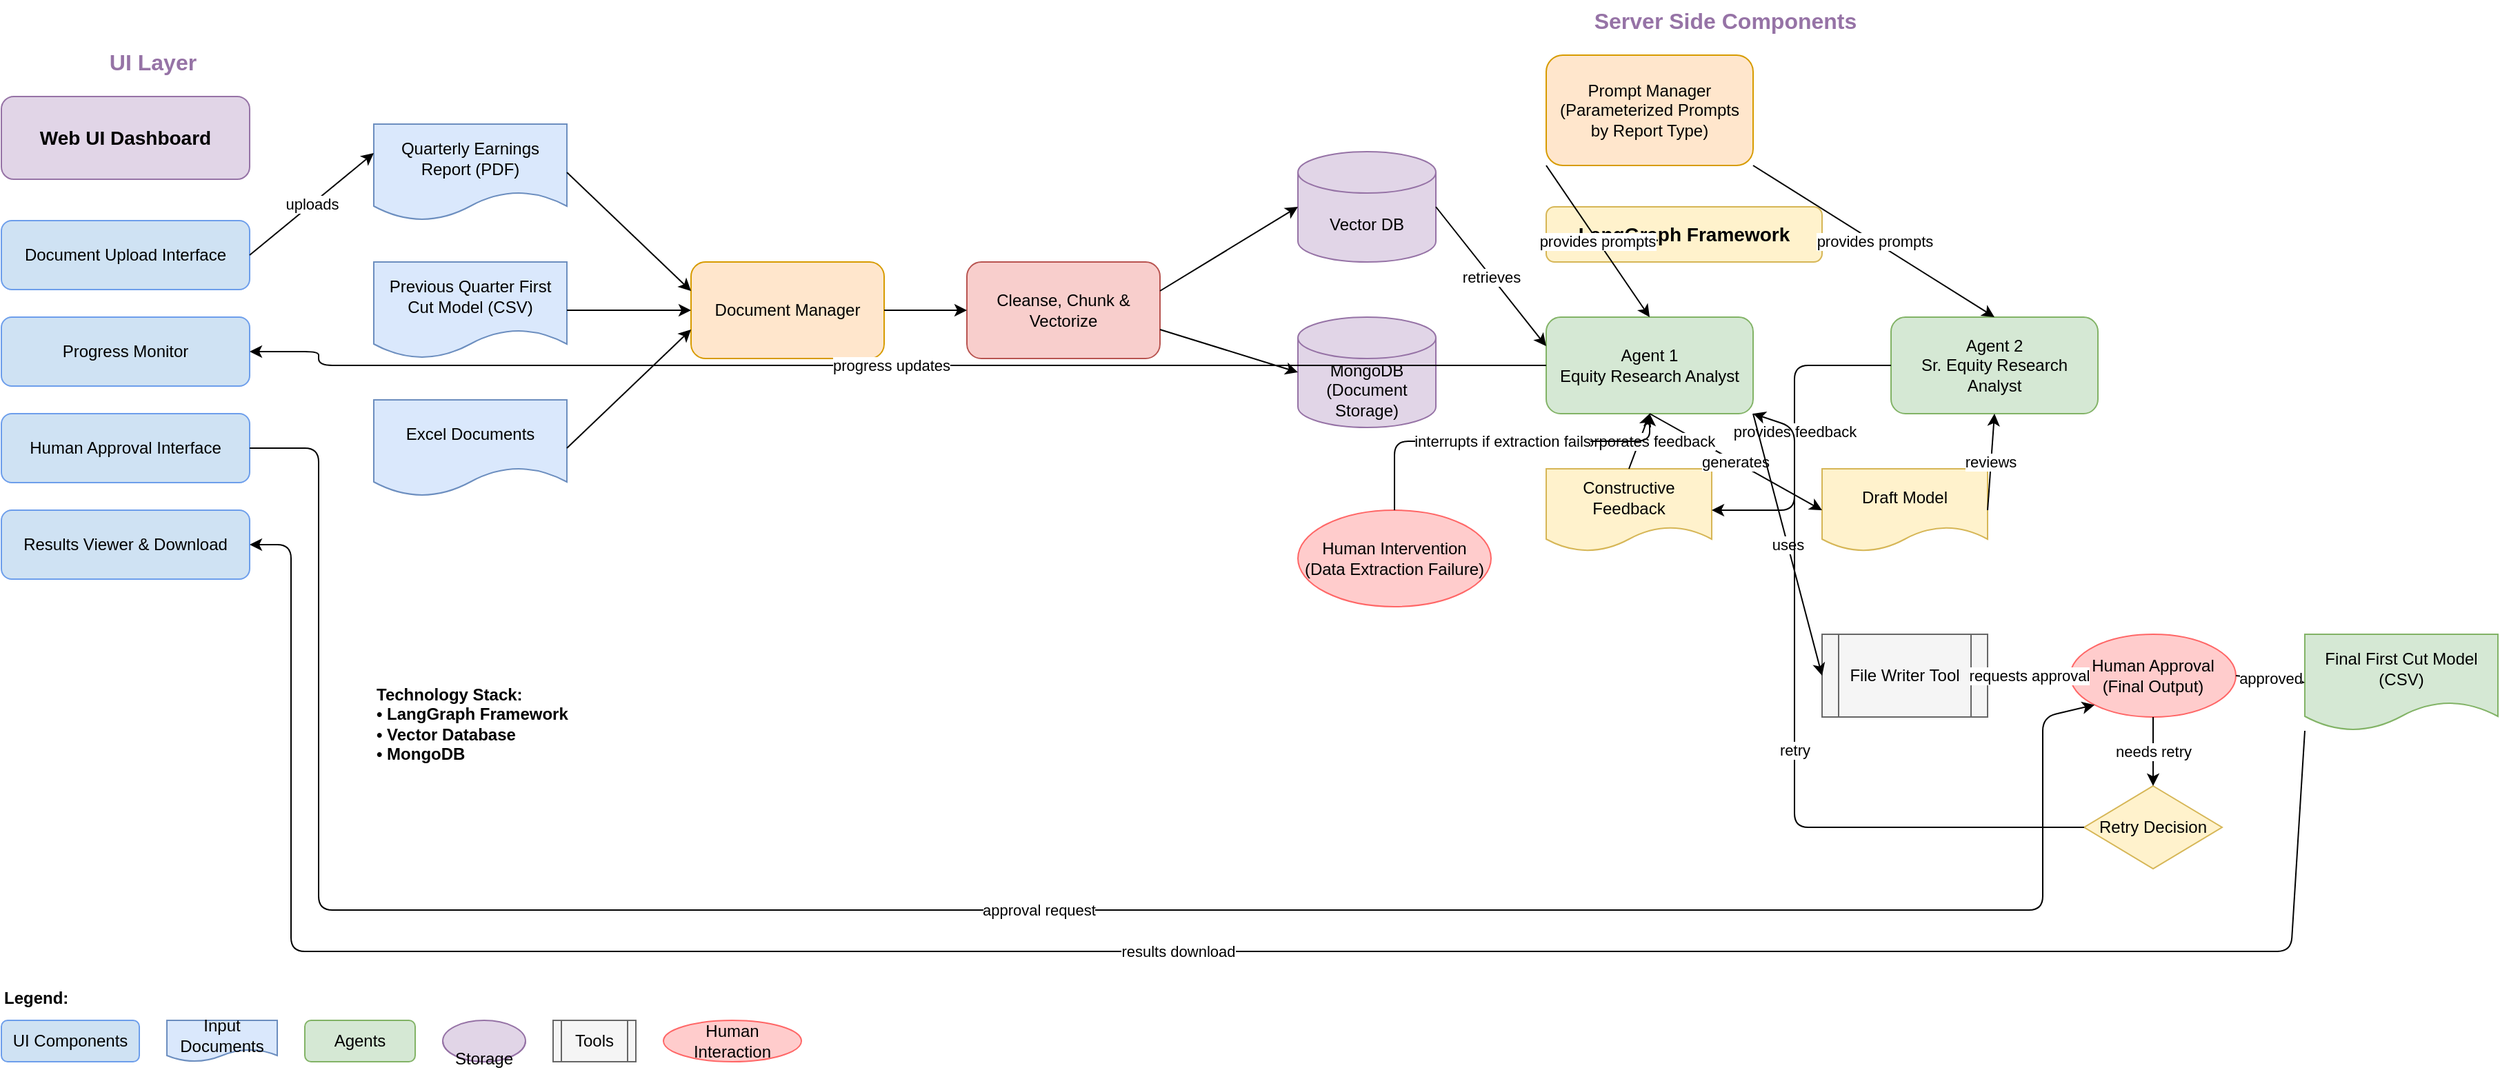 <mxfile>
    <diagram id="ComponentLevelDiagram" name="Multi-Agent AI System">
        <mxGraphModel dx="1500" dy="900" grid="1" gridSize="10" guides="1" tooltips="1" connect="1" arrows="1" fold="1" page="1" pageScale="1" pageWidth="1600" pageHeight="1200" math="0" shadow="0">
            <root>
                <mxCell id="0"/>
                <mxCell id="1" parent="0"/>
                  <!-- UI Layer -->
                <mxCell id="2" value="Web UI Dashboard" style="rounded=1;whiteSpace=wrap;html=1;fillColor=#e1d5e7;strokeColor=#9673a6;fontSize=14;fontStyle=1;" vertex="1" parent="1">
                    <mxGeometry x="50" y="80" width="180" height="60" as="geometry"/>
                </mxCell>
                
                <mxCell id="3" value="Document Upload Interface" style="rounded=1;whiteSpace=wrap;html=1;fillColor=#cfe2f3;strokeColor=#6d9eeb;" vertex="1" parent="1">
                    <mxGeometry x="50" y="170" width="180" height="50" as="geometry"/>
                </mxCell>
                
                <mxCell id="4" value="Progress Monitor" style="rounded=1;whiteSpace=wrap;html=1;fillColor=#cfe2f3;strokeColor=#6d9eeb;" vertex="1" parent="1">
                    <mxGeometry x="50" y="240" width="180" height="50" as="geometry"/>
                </mxCell>
                
                <mxCell id="5" value="Human Approval Interface" style="rounded=1;whiteSpace=wrap;html=1;fillColor=#cfe2f3;strokeColor=#6d9eeb;" vertex="1" parent="1">
                    <mxGeometry x="50" y="310" width="180" height="50" as="geometry"/>
                </mxCell>
                
                <mxCell id="6" value="Results Viewer &amp; Download" style="rounded=1;whiteSpace=wrap;html=1;fillColor=#cfe2f3;strokeColor=#6d9eeb;" vertex="1" parent="1">
                    <mxGeometry x="50" y="380" width="180" height="50" as="geometry"/>
                </mxCell>
                
                <!-- Input Documents -->
                <mxCell id="7" value="Quarterly Earnings Report (PDF)" style="shape=document;whiteSpace=wrap;html=1;boundedLbl=1;fillColor=#dae8fc;strokeColor=#6c8ebf;" vertex="1" parent="1">
                    <mxGeometry x="320" y="100" width="140" height="70" as="geometry"/>
                </mxCell>
                
                <mxCell id="8" value="Previous Quarter First Cut Model (CSV)" style="shape=document;whiteSpace=wrap;html=1;boundedLbl=1;fillColor=#dae8fc;strokeColor=#6c8ebf;" vertex="1" parent="1">
                    <mxGeometry x="320" y="200" width="140" height="70" as="geometry"/>
                </mxCell>
                
                <mxCell id="9" value="Excel Documents" style="shape=document;whiteSpace=wrap;html=1;boundedLbl=1;fillColor=#dae8fc;strokeColor=#6c8ebf;" vertex="1" parent="1">
                    <mxGeometry x="320" y="300" width="140" height="70" as="geometry"/>
                </mxCell>
                
                <!-- Document Manager -->
                <mxCell id="10" value="Document Manager" style="rounded=1;whiteSpace=wrap;html=1;fillColor=#ffe6cc;strokeColor=#d79b00;" vertex="1" parent="1">
                    <mxGeometry x="550" y="200" width="140" height="70" as="geometry"/>
                </mxCell>
                
                <!-- Cleanse & Chunk Process -->
                <mxCell id="11" value="Cleanse, Chunk &amp; Vectorize" style="rounded=1;whiteSpace=wrap;html=1;fillColor=#f8cecc;strokeColor=#b85450;" vertex="1" parent="1">
                    <mxGeometry x="750" y="200" width="140" height="70" as="geometry"/>
                </mxCell>
                
                <!-- Storage Components -->
                <mxCell id="12" value="Vector DB" style="shape=cylinder3;whiteSpace=wrap;html=1;boundedLbl=1;backgroundOutline=1;size=15;fillColor=#e1d5e7;strokeColor=#9673a6;" vertex="1" parent="1">
                    <mxGeometry x="990" y="120" width="100" height="80" as="geometry"/>
                </mxCell>
                
                <mxCell id="13" value="MongoDB&#10;(Document Storage)" style="shape=cylinder3;whiteSpace=wrap;html=1;boundedLbl=1;backgroundOutline=1;size=15;fillColor=#e1d5e7;strokeColor=#9673a6;" vertex="1" parent="1">
                    <mxGeometry x="990" y="240" width="100" height="80" as="geometry"/>
                </mxCell>
                
                <!-- Prompt Manager -->
                <mxCell id="14" value="Prompt Manager&#10;(Parameterized Prompts&#10;by Report Type)" style="rounded=1;whiteSpace=wrap;html=1;fillColor=#ffe6cc;strokeColor=#d79b00;" vertex="1" parent="1">
                    <mxGeometry x="1170" y="50" width="150" height="80" as="geometry"/>
                </mxCell>
                
                <!-- LangGraph Framework -->
                <mxCell id="15" value="LangGraph Framework" style="rounded=1;whiteSpace=wrap;html=1;fillColor=#fff2cc;strokeColor=#d6b656;fontSize=14;fontStyle=1;" vertex="1" parent="1">
                    <mxGeometry x="1170" y="160" width="200" height="40" as="geometry"/>
                </mxCell>
                
                <!-- Agent 1 -->
                <mxCell id="16" value="Agent 1&#10;Equity Research Analyst" style="rounded=1;whiteSpace=wrap;html=1;fillColor=#d5e8d4;strokeColor=#82b366;" vertex="1" parent="1">
                    <mxGeometry x="1170" y="240" width="150" height="70" as="geometry"/>
                </mxCell>
                
                <!-- Agent 2 -->
                <mxCell id="17" value="Agent 2&#10;Sr. Equity Research Analyst" style="rounded=1;whiteSpace=wrap;html=1;fillColor=#d5e8d4;strokeColor=#82b366;" vertex="1" parent="1">
                    <mxGeometry x="1420" y="240" width="150" height="70" as="geometry"/>
                </mxCell>
                
                <!-- Draft Model -->
                <mxCell id="18" value="Draft Model" style="shape=document;whiteSpace=wrap;html=1;boundedLbl=1;fillColor=#fff2cc;strokeColor=#d6b656;" vertex="1" parent="1">
                    <mxGeometry x="1370" y="350" width="120" height="60" as="geometry"/>
                </mxCell>
                
                <!-- Constructive Feedback -->
                <mxCell id="19" value="Constructive Feedback" style="shape=document;whiteSpace=wrap;html=1;boundedLbl=1;fillColor=#fff2cc;strokeColor=#d6b656;" vertex="1" parent="1">
                    <mxGeometry x="1170" y="350" width="120" height="60" as="geometry"/>
                </mxCell>
                
                <!-- File Writer Tool -->
                <mxCell id="20" value="File Writer Tool" style="shape=process;whiteSpace=wrap;html=1;backgroundOutline=1;fillColor=#f5f5f5;strokeColor=#666666;" vertex="1" parent="1">
                    <mxGeometry x="1370" y="470" width="120" height="60" as="geometry"/>
                </mxCell>
                
                <!-- Human Interaction Points -->
                <mxCell id="21" value="Human Intervention&#10;(Data Extraction Failure)" style="ellipse;whiteSpace=wrap;html=1;fillColor=#ffcccc;strokeColor=#ff6666;" vertex="1" parent="1">
                    <mxGeometry x="990" y="380" width="140" height="70" as="geometry"/>
                </mxCell>
                
                <mxCell id="22" value="Human Approval&#10;(Final Output)" style="ellipse;whiteSpace=wrap;html=1;fillColor=#ffcccc;strokeColor=#ff6666;" vertex="1" parent="1">
                    <mxGeometry x="1550" y="470" width="120" height="60" as="geometry"/>
                </mxCell>
                
                <!-- Final Output -->
                <mxCell id="23" value="Final First Cut Model (CSV)" style="shape=document;whiteSpace=wrap;html=1;boundedLbl=1;fillColor=#d5e8d4;strokeColor=#82b366;" vertex="1" parent="1">
                    <mxGeometry x="1720" y="470" width="140" height="70" as="geometry"/>
                </mxCell>
                
                <!-- Retry Decision -->
                <mxCell id="24" value="Retry Decision" style="rhombus;whiteSpace=wrap;html=1;fillColor=#fff2cc;strokeColor=#d6b656;" vertex="1" parent="1">
                    <mxGeometry x="1560" y="580" width="100" height="60" as="geometry"/>
                </mxCell>
                  <!-- Flow Arrows -->
                <!-- UI to Input Documents -->
                <mxCell id="25" value="uploads" style="endArrow=classic;html=1;exitX=1;exitY=0.5;exitDx=0;exitDy=0;entryX=0;entryY=0.3;entryDx=0;entryDy=0;" edge="1" parent="1" source="3" target="7">
                    <mxGeometry width="50" height="50" relative="1" as="geometry">
                        <mxPoint x="240" y="195" as="sourcePoint"/>
                        <mxPoint x="320" y="135" as="targetPoint"/>
                    </mxGeometry>
                </mxCell>
                
                <!-- Input to Document Manager -->
                <mxCell id="26" value="" style="endArrow=classic;html=1;exitX=1;exitY=0.5;exitDx=0;exitDy=0;entryX=0;entryY=0.3;entryDx=0;entryDy=0;" edge="1" parent="1" source="7" target="10">
                    <mxGeometry width="50" height="50" relative="1" as="geometry">
                        <mxPoint x="470" y="135" as="sourcePoint"/>
                        <mxPoint x="550" y="220" as="targetPoint"/>
                    </mxGeometry>
                </mxCell>
                
                <mxCell id="27" value="" style="endArrow=classic;html=1;exitX=1;exitY=0.5;exitDx=0;exitDy=0;entryX=0;entryY=0.5;entryDx=0;entryDy=0;" edge="1" parent="1" source="8" target="10">
                    <mxGeometry width="50" height="50" relative="1" as="geometry">
                        <mxPoint x="470" y="235" as="sourcePoint"/>
                        <mxPoint x="550" y="235" as="targetPoint"/>
                    </mxGeometry>
                </mxCell>
                
                <mxCell id="28" value="" style="endArrow=classic;html=1;exitX=1;exitY=0.5;exitDx=0;exitDy=0;entryX=0;entryY=0.7;entryDx=0;entryDy=0;" edge="1" parent="1" source="9" target="10">
                    <mxGeometry width="50" height="50" relative="1" as="geometry">
                        <mxPoint x="470" y="335" as="sourcePoint"/>
                        <mxPoint x="550" y="249" as="targetPoint"/>
                    </mxGeometry>
                </mxCell>
                
                <!-- Document Manager to Cleanse & Chunk -->
                <mxCell id="29" value="" style="endArrow=classic;html=1;exitX=1;exitY=0.5;exitDx=0;exitDy=0;entryX=0;entryY=0.5;entryDx=0;entryDy=0;" edge="1" parent="1" source="10" target="11">
                    <mxGeometry width="50" height="50" relative="1" as="geometry">
                        <mxPoint x="700" y="235" as="sourcePoint"/>
                        <mxPoint x="750" y="235" as="targetPoint"/>
                    </mxGeometry>
                </mxCell>
                
                <!-- Cleanse & Chunk to Storage -->
                <mxCell id="30" value="" style="endArrow=classic;html=1;exitX=1;exitY=0.3;exitDx=0;exitDy=0;entryX=0;entryY=0.5;entryDx=0;entryDy=0;" edge="1" parent="1" source="11" target="12">
                    <mxGeometry width="50" height="50" relative="1" as="geometry">
                        <mxPoint x="900" y="221" as="sourcePoint"/>
                        <mxPoint x="990" y="160" as="targetPoint"/>
                    </mxGeometry>
                </mxCell>
                
                <mxCell id="31" value="" style="endArrow=classic;html=1;exitX=1;exitY=0.7;exitDx=0;exitDy=0;entryX=0;entryY=0.5;entryDx=0;entryDy=0;" edge="1" parent="1" source="11" target="13">
                    <mxGeometry width="50" height="50" relative="1" as="geometry">
                        <mxPoint x="900" y="249" as="sourcePoint"/>
                        <mxPoint x="990" y="280" as="targetPoint"/>
                    </mxGeometry>
                </mxCell>
                
                <!-- Vector DB to Agent 1 -->
                <mxCell id="32" value="retrieves" style="endArrow=classic;html=1;exitX=1;exitY=0.5;exitDx=0;exitDy=0;entryX=0;entryY=0.3;entryDx=0;entryDy=0;" edge="1" parent="1" source="12" target="16">
                    <mxGeometry width="50" height="50" relative="1" as="geometry">
                        <mxPoint x="1100" y="160" as="sourcePoint"/>
                        <mxPoint x="1170" y="261" as="targetPoint"/>
                    </mxGeometry>
                </mxCell>
                
                <!-- Prompt Manager to Agents -->
                <mxCell id="33" value="provides prompts" style="endArrow=classic;html=1;exitX=0;exitY=1;exitDx=0;exitDy=0;entryX=0.5;entryY=0;entryDx=0;entryDy=0;" edge="1" parent="1" source="14" target="16">
                    <mxGeometry width="50" height="50" relative="1" as="geometry">
                        <mxPoint x="1170" y="140" as="sourcePoint"/>
                        <mxPoint x="1245" y="240" as="targetPoint"/>
                    </mxGeometry>
                </mxCell>
                
                <mxCell id="34" value="provides prompts" style="endArrow=classic;html=1;exitX=1;exitY=1;exitDx=0;exitDy=0;entryX=0.5;entryY=0;entryDx=0;entryDy=0;" edge="1" parent="1" source="14" target="17">
                    <mxGeometry width="50" height="50" relative="1" as="geometry">
                        <mxPoint x="1330" y="140" as="sourcePoint"/>
                        <mxPoint x="1495" y="240" as="targetPoint"/>
                    </mxGeometry>
                </mxCell>
                
                <!-- Agent 1 to Draft Model -->
                <mxCell id="35" value="generates" style="endArrow=classic;html=1;exitX=0.5;exitY=1;exitDx=0;exitDy=0;entryX=0;entryY=0.5;entryDx=0;entryDy=0;" edge="1" parent="1" source="16" target="18">
                    <mxGeometry width="50" height="50" relative="1" as="geometry">
                        <mxPoint x="1245" y="320" as="sourcePoint"/>
                        <mxPoint x="1370" y="380" as="targetPoint"/>
                    </mxGeometry>
                </mxCell>
                
                <!-- Draft Model to Agent 2 -->
                <mxCell id="36" value="reviews" style="endArrow=classic;html=1;exitX=1;exitY=0.5;exitDx=0;exitDy=0;entryX=0.5;entryY=1;entryDx=0;entryDy=0;" edge="1" parent="1" source="18" target="17">
                    <mxGeometry width="50" height="50" relative="1" as="geometry">
                        <mxPoint x="1500" y="380" as="sourcePoint"/>
                        <mxPoint x="1495" y="320" as="targetPoint"/>
                    </mxGeometry>
                </mxCell>
                
                <!-- Agent 2 to Feedback -->
                <mxCell id="37" value="provides feedback" style="endArrow=classic;html=1;exitX=0;exitY=0.5;exitDx=0;exitDy=0;entryX=1;entryY=0.5;entryDx=0;entryDy=0;" edge="1" parent="1" source="17" target="19">
                    <mxGeometry width="50" height="50" relative="1" as="geometry">
                        <mxPoint x="1410" y="275" as="sourcePoint"/>
                        <mxPoint x="1300" y="380" as="targetPoint"/>
                        <Array as="points">
                            <mxPoint x="1350" y="275"/>
                            <mxPoint x="1350" y="380"/>
                        </Array>
                    </mxGeometry>
                </mxCell>
                
                <!-- Feedback to Agent 1 -->
                <mxCell id="38" value="incorporates feedback" style="endArrow=classic;html=1;exitX=0.5;exitY=0;exitDx=0;exitDy=0;entryX=0.5;entryY=1;entryDx=0;entryDy=0;" edge="1" parent="1" source="19" target="16">
                    <mxGeometry width="50" height="50" relative="1" as="geometry">
                        <mxPoint x="1230" y="340" as="sourcePoint"/>
                        <mxPoint x="1245" y="320" as="targetPoint"/>
                    </mxGeometry>
                </mxCell>
                
                <!-- Agent 1 to File Writer Tool -->
                <mxCell id="39" value="uses" style="endArrow=classic;html=1;exitX=1;exitY=1;exitDx=0;exitDy=0;entryX=0;entryY=0.5;entryDx=0;entryDy=0;" edge="1" parent="1" source="16" target="20">
                    <mxGeometry width="50" height="50" relative="1" as="geometry">
                        <mxPoint x="1330" y="320" as="sourcePoint"/>
                        <mxPoint x="1370" y="500" as="targetPoint"/>
                    </mxGeometry>
                </mxCell>
                
                <!-- File Writer to Human Approval -->
                <mxCell id="40" value="requests approval" style="endArrow=classic;html=1;exitX=1;exitY=0.5;exitDx=0;exitDy=0;entryX=0;entryY=0.5;entryDx=0;entryDy=0;" edge="1" parent="1" source="20" target="22">
                    <mxGeometry width="50" height="50" relative="1" as="geometry">
                        <mxPoint x="1500" y="500" as="sourcePoint"/>
                        <mxPoint x="1550" y="500" as="targetPoint"/>
                    </mxGeometry>
                </mxCell>
                
                <!-- Human Approval to Final Output -->
                <mxCell id="41" value="approved" style="endArrow=classic;html=1;exitX=1;exitY=0.5;exitDx=0;exitDy=0;entryX=0;entryY=0.5;entryDx=0;entryDy=0;" edge="1" parent="1" source="22" target="23">
                    <mxGeometry width="50" height="50" relative="1" as="geometry">
                        <mxPoint x="1680" y="500" as="sourcePoint"/>
                        <mxPoint x="1720" y="505" as="targetPoint"/>
                    </mxGeometry>
                </mxCell>
                
                <!-- Human Approval to Retry Decision -->
                <mxCell id="42" value="needs retry" style="endArrow=classic;html=1;exitX=0.5;exitY=1;exitDx=0;exitDy=0;entryX=0.5;entryY=0;entryDx=0;entryDy=0;" edge="1" parent="1" source="22" target="24">
                    <mxGeometry width="50" height="50" relative="1" as="geometry">
                        <mxPoint x="1610" y="540" as="sourcePoint"/>
                        <mxPoint x="1610" y="580" as="targetPoint"/>
                    </mxGeometry>
                </mxCell>
                
                <!-- Retry back to Agent 1 -->
                <mxCell id="43" value="retry" style="endArrow=classic;html=1;exitX=0;exitY=0.5;exitDx=0;exitDy=0;entryX=1;entryY=1;entryDx=0;entryDy=0;" edge="1" parent="1" source="24" target="16">
                    <mxGeometry width="50" height="50" relative="1" as="geometry">
                        <mxPoint x="1550" y="610" as="sourcePoint"/>
                        <mxPoint x="1330" y="320" as="targetPoint"/>
                        <Array as="points">
                            <mxPoint x="1470" y="610"/>
                            <mxPoint x="1350" y="610"/>
                            <mxPoint x="1350" y="320"/>
                        </Array>
                    </mxGeometry>
                </mxCell>
                
                <!-- Human Intervention Connection -->
                <mxCell id="44" value="interrupts if extraction fails" style="endArrow=classic;html=1;exitX=0.5;exitY=0;exitDx=0;exitDy=0;entryX=0.5;entryY=1;entryDx=0;entryDy=0;" edge="1" parent="1" source="21" target="16">
                    <mxGeometry width="50" height="50" relative="1" as="geometry">
                        <mxPoint x="1060" y="370" as="sourcePoint"/>
                        <mxPoint x="1245" y="320" as="targetPoint"/>
                        <Array as="points">
                            <mxPoint x="1060" y="330"/>
                            <mxPoint x="1245" y="330"/>
                        </Array>
                    </mxGeometry>
                </mxCell>
                
                <!-- Progress Updates to UI -->
                <mxCell id="45" value="progress updates" style="endArrow=classic;html=1;exitX=0;exitY=0.5;exitDx=0;exitDy=0;entryX=1;entryY=0.5;entryDx=0;entryDy=0;" edge="1" parent="1" source="16" target="4">
                    <mxGeometry width="50" height="50" relative="1" as="geometry">
                        <mxPoint x="1160" y="275" as="sourcePoint"/>
                        <mxPoint x="240" y="265" as="targetPoint"/>
                        <Array as="points">
                            <mxPoint x="280" y="275"/>
                            <mxPoint x="280" y="265"/>
                        </Array>
                    </mxGeometry>
                </mxCell>
                
                <!-- Human Approval from UI -->
                <mxCell id="46" value="approval request" style="endArrow=classic;html=1;exitX=1;exitY=0.5;exitDx=0;exitDy=0;entryX=0;entryY=1;entryDx=0;entryDy=0;" edge="1" parent="1" source="5" target="22">
                    <mxGeometry width="50" height="50" relative="1" as="geometry">
                        <mxPoint x="240" y="335" as="sourcePoint"/>
                        <mxPoint x="1540" y="540" as="targetPoint"/>
                        <Array as="points">
                            <mxPoint x="280" y="335"/>
                            <mxPoint x="280" y="670"/>
                            <mxPoint x="1530" y="670"/>
                            <mxPoint x="1530" y="530"/>
                        </Array>
                    </mxGeometry>
                </mxCell>
                
                <!-- Final Results to UI -->
                <mxCell id="47" value="results download" style="endArrow=classic;html=1;exitX=0;exitY=1;exitDx=0;exitDy=0;entryX=1;entryY=0.5;entryDx=0;entryDy=0;" edge="1" parent="1" source="23" target="6">
                    <mxGeometry width="50" height="50" relative="1" as="geometry">
                        <mxPoint x="1710" y="550" as="sourcePoint"/>
                        <mxPoint x="240" y="405" as="targetPoint"/>
                        <Array as="points">
                            <mxPoint x="1710" y="700"/>
                            <mxPoint x="260" y="700"/>
                            <mxPoint x="260" y="405"/>
                        </Array>
                    </mxGeometry>
                </mxCell>
                  <!-- Technology Stack Label -->
                <mxCell id="48" value="Technology Stack:&#10;• LangGraph Framework&#10;• Vector Database&#10;• MongoDB" style="text;html=1;strokeColor=none;fillColor=none;align=left;verticalAlign=top;whiteSpace=wrap;rounded=0;fontSize=12;fontStyle=1;" vertex="1" parent="1">
                    <mxGeometry x="320" y="500" width="200" height="80" as="geometry"/>
                </mxCell>
                
                <!-- Architecture Sections -->
                <mxCell id="49" value="UI Layer" style="text;html=1;strokeColor=none;fillColor=none;align=center;verticalAlign=middle;whiteSpace=wrap;rounded=0;fontSize=16;fontStyle=1;fontColor=#9673a6;" vertex="1" parent="1">
                    <mxGeometry x="120" y="40" width="80" height="30" as="geometry"/>
                </mxCell>
                
                <mxCell id="50" value="Server Side Components" style="text;html=1;strokeColor=none;fillColor=none;align=center;verticalAlign=middle;whiteSpace=wrap;rounded=0;fontSize=16;fontStyle=1;fontColor=#9673a6;" vertex="1" parent="1">
                    <mxGeometry x="1200" y="10" width="200" height="30" as="geometry"/>
                </mxCell>
                
                <!-- Legend -->
                <mxCell id="51" value="Legend:" style="text;html=1;strokeColor=none;fillColor=none;align=left;verticalAlign=top;whiteSpace=wrap;rounded=0;fontSize=12;fontStyle=1;" vertex="1" parent="1">
                    <mxGeometry x="50" y="720" width="60" height="20" as="geometry"/>
                </mxCell>
                
                <mxCell id="52" value="UI Components" style="rounded=1;whiteSpace=wrap;html=1;fillColor=#cfe2f3;strokeColor=#6d9eeb;" vertex="1" parent="1">
                    <mxGeometry x="50" y="750" width="100" height="30" as="geometry"/>
                </mxCell>
                
                <mxCell id="53" value="Input Documents" style="shape=document;whiteSpace=wrap;html=1;boundedLbl=1;fillColor=#dae8fc;strokeColor=#6c8ebf;" vertex="1" parent="1">
                    <mxGeometry x="170" y="750" width="80" height="30" as="geometry"/>
                </mxCell>
                
                <mxCell id="54" value="Agents" style="rounded=1;whiteSpace=wrap;html=1;fillColor=#d5e8d4;strokeColor=#82b366;" vertex="1" parent="1">
                    <mxGeometry x="270" y="750" width="80" height="30" as="geometry"/>
                </mxCell>
                
                <mxCell id="55" value="Storage" style="shape=cylinder3;whiteSpace=wrap;html=1;boundedLbl=1;backgroundOutline=1;size=15;fillColor=#e1d5e7;strokeColor=#9673a6;" vertex="1" parent="1">
                    <mxGeometry x="370" y="750" width="60" height="30" as="geometry"/>
                </mxCell>
                
                <mxCell id="56" value="Tools" style="shape=process;whiteSpace=wrap;html=1;backgroundOutline=1;fillColor=#f5f5f5;strokeColor=#666666;" vertex="1" parent="1">
                    <mxGeometry x="450" y="750" width="60" height="30" as="geometry"/>
                </mxCell>
                
                <mxCell id="57" value="Human Interaction" style="ellipse;whiteSpace=wrap;html=1;fillColor=#ffcccc;strokeColor=#ff6666;" vertex="1" parent="1">
                    <mxGeometry x="530" y="750" width="100" height="30" as="geometry"/>
                </mxCell>
            </root>
        </mxGraphModel>
    </diagram>
</mxfile>
